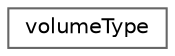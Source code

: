 digraph "Graphical Class Hierarchy"
{
 // LATEX_PDF_SIZE
  bgcolor="transparent";
  edge [fontname=Helvetica,fontsize=10,labelfontname=Helvetica,labelfontsize=10];
  node [fontname=Helvetica,fontsize=10,shape=box,height=0.2,width=0.4];
  rankdir="LR";
  Node0 [id="Node000000",label="volumeType",height=0.2,width=0.4,color="grey40", fillcolor="white", style="filled",URL="$classFoam_1_1volumeType.html",tooltip="An enumeration wrapper for classification of a location as being inside/outside of a volume."];
}
